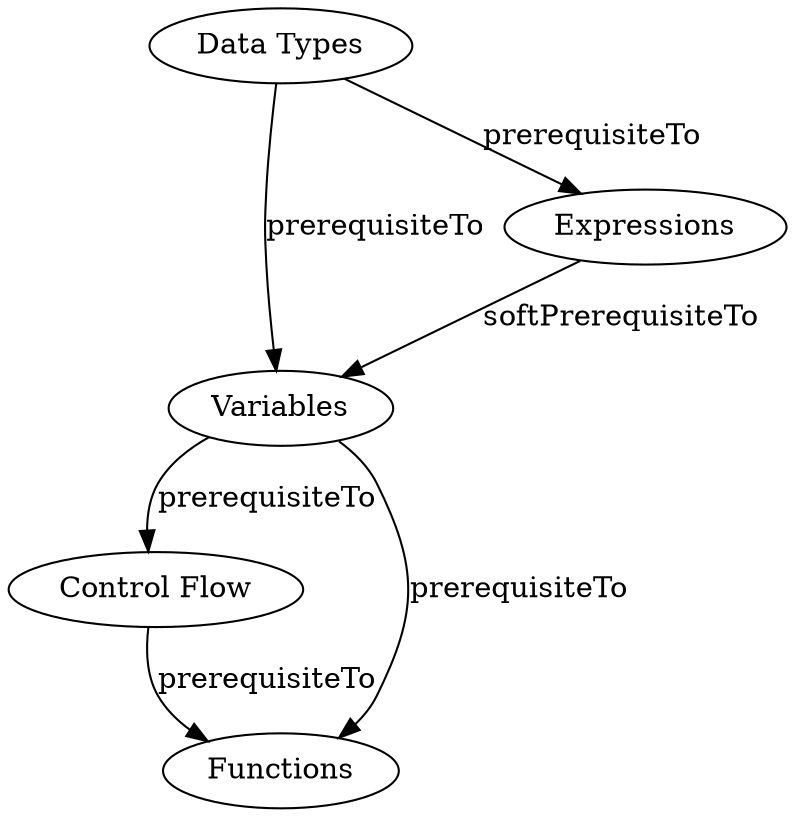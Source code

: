 # the 'root' sequence which produces FunctionsSequence1 and FunctionsSequence2
digraph {
   # rankdir=LR;

   # nodes into variables
   "Data Types" -> "Variables" [ label="prerequisiteTo" ];
   "Data Types" -> "Expressions" [ label="prerequisiteTo" ];
   "Expressions" -> "Variables" [ label="softPrerequisiteTo" ];

   # nodes away from variables
   "Control Flow" -> "Functions" [ label="prerequisiteTo" ];
   "Variables" -> "Functions" [ label="prerequisiteTo" ];
   "Variables" -> "Control Flow" [ label="prerequisiteTo" ];
   
   ### ignoring children because we don't have enough space

   # data types children
   #"Integer" -> "Data Types";
   #"Float" -> "Data Types";
   #"String" -> "Data Types";
   #"Boolean" -> "Data Types";

   # functions children
   #"Return values" -> "Functions";
   #"Parameters" -> "Functions";
   #"Calls" -> "Functions";
   #"Main" -> "Functions";

   # control flow children
   #"if" -> "Control Flow"
   #"elif" -> "Control Flow"
   #"else" -> "Control Flow"
}
